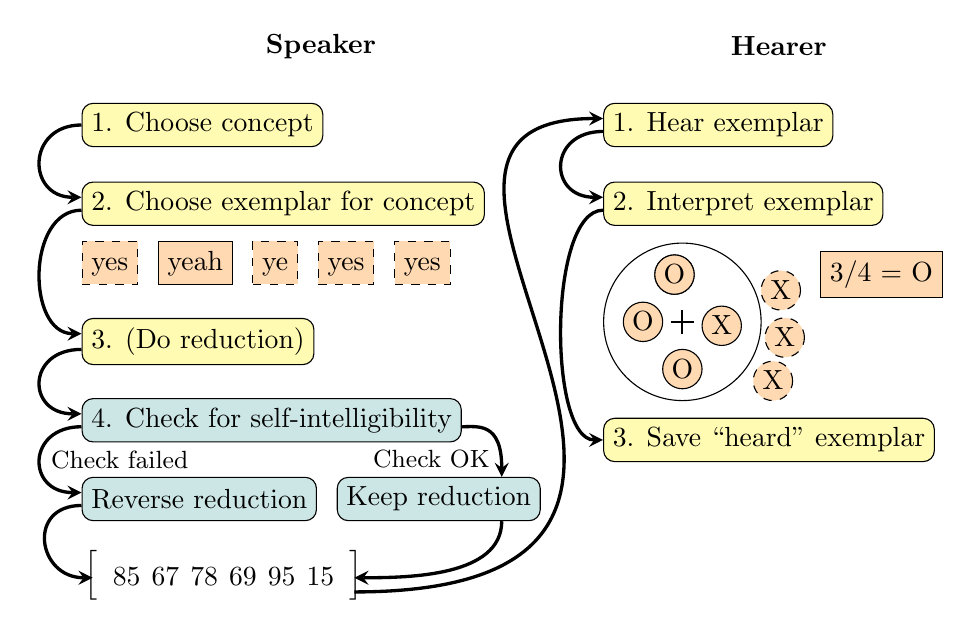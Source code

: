 \documentclass[tikz,border=3.14mm]{standalone}
\usepackage{tikzpeople}
\usepackage{amsmath}
\usepackage{amssymb}
\usetikzlibrary{positioning,calc,matrix}

\newdimen\speakerwidth
\newdimen\hearerwidth
\newdimen\reentrancewidth

\begin{document}
\begin{tikzpicture}[
		participant/.style={align=center},
    modelstep/.style={draw, rounded corners, fill=yellow!30, anchor=west, align=left, minimum width=2cm, minimum height=0.55cm},
    exemplar/.style={draw, rectangle, fill=orange!30, anchor=west, align=left, minimum width=0.5cm, minimum height=0.55cm,
    								 text depth=0.25ex, text height=1.5ex, dashed},
    exemplar_location/.style={draw, circle, fill=orange!30, minimum size=0.5cm, inner sep=0pt, outer sep=0pt, text depth=0.3ex, text height=1.8ex},
    vector/.style={matrix of math nodes, inner sep=2pt, left delimiter={[}, right delimiter={]},
        					 nodes={inner sep=2pt, text height=1.5ex, text depth=.25ex, anchor=center}},
    mycircle/.style={draw, circle, minimum size=2cm, align=center, fill=yellow!30},
    mytext/.style={text width=2cm, align=center},
    step_arrow/.style={->, >=stealth, very thick}
]

% Nodes for the steps (speaker)
\node[modelstep] (choose_concept) [anchor=west] {1. Choose concept};
\node[modelstep] (choose_exemplar) [below=of choose_concept.west,anchor=west] {2. Choose exemplar for concept};
\draw[step_arrow] (choose_concept.west) .. controls +(left:7mm) and +(left:7mm) .. ([yshift=-2mm]choose_exemplar.north west);
\node[exemplar] (exemplar_yes) [below=0.75cm of choose_exemplar.west,anchor=west] {yes};
\node[exemplar, solid] (exemplar_yeah) [right=0.25cm of exemplar_yes] {yeah};
\node[exemplar] (exemplar_ye) [right=0.25cm of exemplar_yeah] {ye};
\node[exemplar] (exemplar_yes2) [right=0.25cm of exemplar_ye] {yes};
\node[exemplar] (exemplar_yes3) [right=0.25cm of exemplar_yes2] {yes};
\node[modelstep] (do_reduction) [below=of exemplar_yes.west,anchor=west] {3. (Do reduction)};
\draw[step_arrow] ([yshift=+2mm]choose_exemplar.south west) .. controls +(left:7mm) and +(left:7mm) .. ([yshift=-2mm]do_reduction.north west);
\node[modelstep] (reentrance) [below=of do_reduction.west,anchor=west, fill=teal!20] {4. Check for self-intelligibility};
\draw[step_arrow] ([yshift=+2mm]do_reduction.south west) .. controls +(left:7mm) and +(left:7mm) .. ([yshift=-2mm]reentrance.north west);

% Measure width of reentrance node
\path let \p1=($(reentrance.east)-(reentrance.west)$) in \pgfextra{\global\reentrancewidth=\x1};
  
\node[modelstep] (reverse_reduction) [below=of reentrance.west,anchor=west, fill=teal!20] {Reverse reduction};
\node[modelstep] (keep_reduction) [right=0.25cm of reverse_reduction.east,anchor=west, fill=teal!20] {Keep reduction};

%\draw[step_arrow] ([xshift=-0.92cm]reentrance.south) -- (reverse_reduction.north);
%\draw[step_arrow] ([xshift=+2.12cm]reentrance.south) -- (keep_reduction.north);

\draw[step_arrow] ([yshift=+2mm]reentrance.south west) .. controls +(left:7mm) and +(left:7mm) ..  node[midway, right, font=\small] {Check  failed} ([yshift=-2mm]reverse_reduction.north west);
\draw[step_arrow] ([yshift=+2mm]reentrance.south east) .. controls +(right:2mm) and +(up:7mm) .. node[very near end, left, font=\small]  {Check OK}([xshift=8mm]keep_reduction.north);

\matrix[vector, below=1cm of reverse_reduction.west, anchor=west, xshift=0.25cm] (output_vector)
{
85 & 67 & 78 & 69 & 95 & 15  \\
};

%\fill [teal!50,opacity=0.20] ([xshift=-3pt, yshift=1.9pt]output_vector.north west) rectangle
     %    ([xshift=3pt, yshift=0.25pt]output_vector.south east);
         
\draw[step_arrow] ([yshift=+2mm]reverse_reduction.south west) .. controls +(left:7mm) and +(left:7mm) .. ([xshift=-1.1mm]output_vector.west);
\draw[step_arrow] ([xshift=8mm]keep_reduction.south) .. controls +(down:7mm) and +(right:7mm) .. ([xshift=1.1mm]output_vector.east);

% Headers
\path let 
    \p1 = (reverse_reduction.west),
    \p2 = (keep_reduction.east)
in \pgfextra{
    \global\speakerwidth=\x2-\x1;
};


\node[participant, above=of choose_concept.west, anchor=west, text width=\speakerwidth] (speaker) {\textbf{Speaker}};


% Nodes for the steps (hearer)
\node[modelstep] (interpret_form) [right=1.5cm of choose_exemplar.east,anchor=west] {2. Interpret exemplar};
\node[modelstep] (hear_form) [above=of interpret_form.west, anchor=west] {1. Hear exemplar};
\node[circle, draw] (neighbourhood) [below=1.5cm of interpret_form.west, anchor=west, minimum size=2cm] {};
\draw[thick] ($(neighbourhood.center) + (-0.15,0)$) -- ($(neighbourhood.center) + (0.15,0)$); 
\draw[thick] ($(neighbourhood.center) + (0,-0.15)$) -- ($(neighbourhood.center) + (0,0.15)$); 

\node[exemplar_location] (o1) [above=0.35cm of neighbourhood.center, xshift=-0.1cm] {O};
\node[exemplar_location] (o1) [above=0.35cm of neighbourhood.center, xshift=-0.1cm] {O};
\node[exemplar_location] (o2) [left=0.25cm of neighbourhood.center] {O};
\node[exemplar_location] (o3) [below=0.35cm of neighbourhood.center] {O};
\node[exemplar_location] (x1) [yshift=-0.05cm, right=0.25cm of neighbourhood.center] {X};
\node[exemplar_location, dashed] (x2) [yshift=0.4cm, right=1.cm of neighbourhood.center] {X};
\node[exemplar_location, dashed] (x3) [yshift=-0.2cm, right=1.05cm of neighbourhood.center] {X};
\node[exemplar_location, dashed] (x4) [yshift=-0.75cm, right=0.9cm of neighbourhood.center] {X};
\node[draw, fill=orange!30] (outcome) [yshift=0.2cm, right=.5cm of x2.center] {3/4 = O};

\node[modelstep] (save_form) [below=1.5cm of neighbourhood.west,anchor=west] {3. Save ``heard'' exemplar};

\draw[step_arrow] ([xshift=+1.1mm, yshift=+1mm]output_vector.south east) .. controls +(right:60mm) and +(left:37mm) .. ([yshift=-2mm]hear_form.north west);
\draw[step_arrow] ([yshift=+2mm]hear_form.south west) .. controls +(left:7mm) and +(left:7mm) .. ([yshift=-2mm]interpret_form.north west);
\draw[step_arrow] ([yshift=+2mm]interpret_form.south west) .. controls +(left:7mm) and +(left:7mm) .. (save_form.west);

\path let \p1=($(save_form.east)-(save_form.west)$) in \pgfextra{\global\hearerwidth=\x1};
\node[participant, above=of hear_form.west, anchor=west, text width=\hearerwidth] (hearer) {\textbf{Hearer}};

\end{tikzpicture}
\end{document}
